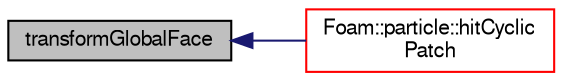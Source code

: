 digraph "transformGlobalFace"
{
  bgcolor="transparent";
  edge [fontname="FreeSans",fontsize="10",labelfontname="FreeSans",labelfontsize="10"];
  node [fontname="FreeSans",fontsize="10",shape=record];
  rankdir="LR";
  Node2845 [label="transformGlobalFace",height=0.2,width=0.4,color="black", fillcolor="grey75", style="filled", fontcolor="black"];
  Node2845 -> Node2846 [dir="back",color="midnightblue",fontsize="10",style="solid",fontname="FreeSans"];
  Node2846 [label="Foam::particle::hitCyclic\lPatch",height=0.2,width=0.4,color="red",URL="$a23586.html#a18d4a8f6e9443b58d4ba678034d03d19",tooltip="Overridable function to handle the particle hitting a cyclicPatch. "];
}
